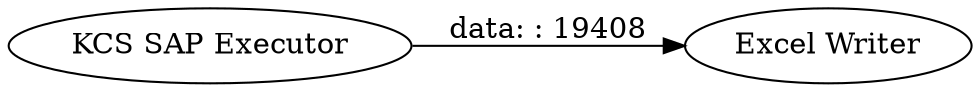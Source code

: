 digraph {
	"2715007738937019847_3" [label="Excel Writer"]
	"2715007738937019847_1" [label="KCS SAP Executor"]
	"2715007738937019847_1" -> "2715007738937019847_3" [label="data: : 19408"]
	rankdir=LR
}
